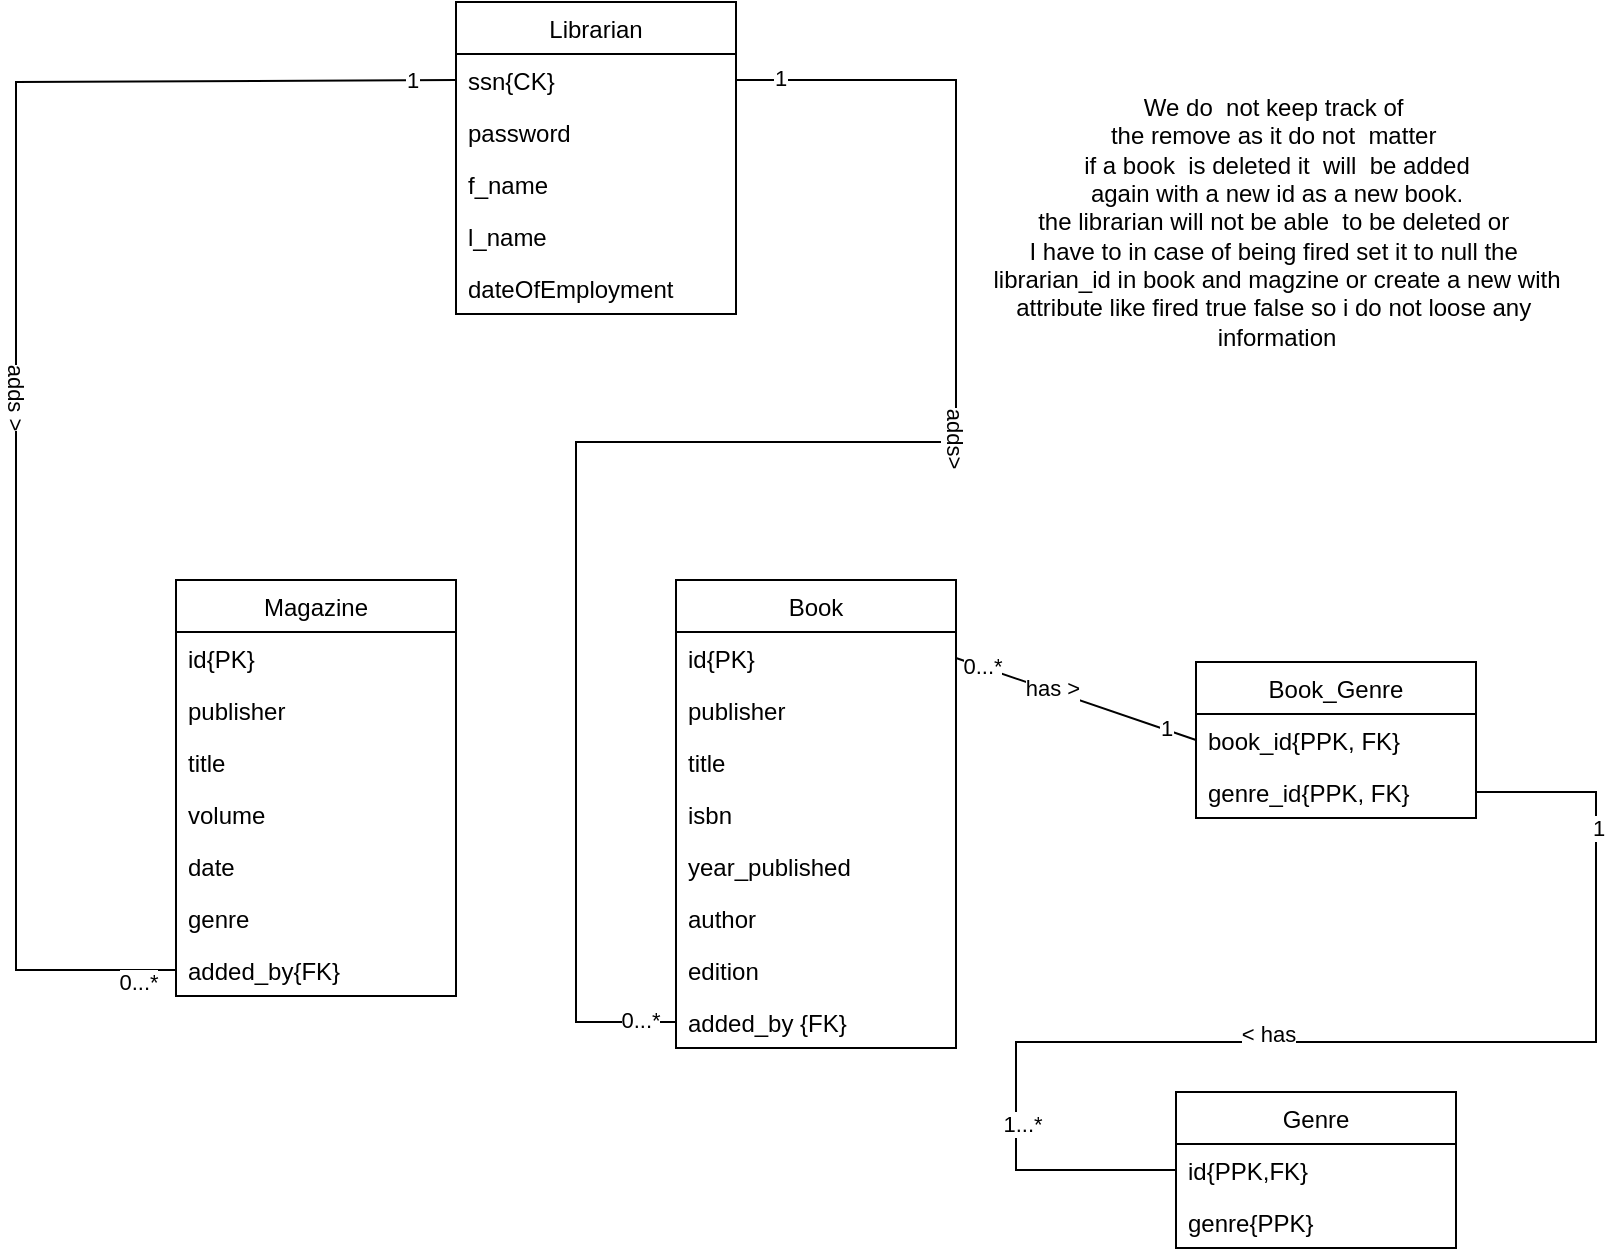<mxfile version="17.2.4" type="device"><diagram id="pBnnaY635bat9rIQ5Xoj" name="Page-1"><mxGraphModel dx="782" dy="531" grid="1" gridSize="10" guides="1" tooltips="1" connect="1" arrows="1" fold="1" page="1" pageScale="1" pageWidth="827" pageHeight="1169" math="0" shadow="0"><root><mxCell id="0"/><mxCell id="1" parent="0"/><mxCell id="LRM3OZ17cF5kAG16-ZhB-17" value="Librarian" style="swimlane;fontStyle=0;childLayout=stackLayout;horizontal=1;startSize=26;fillColor=none;horizontalStack=0;resizeParent=1;resizeParentMax=0;resizeLast=0;collapsible=1;marginBottom=0;" parent="1" vertex="1"><mxGeometry x="230" y="40" width="140" height="156" as="geometry"/></mxCell><mxCell id="LRM3OZ17cF5kAG16-ZhB-18" value="ssn{CK}" style="text;strokeColor=none;fillColor=none;align=left;verticalAlign=top;spacingLeft=4;spacingRight=4;overflow=hidden;rotatable=0;points=[[0,0.5],[1,0.5]];portConstraint=eastwest;" parent="LRM3OZ17cF5kAG16-ZhB-17" vertex="1"><mxGeometry y="26" width="140" height="26" as="geometry"/></mxCell><mxCell id="LRM3OZ17cF5kAG16-ZhB-19" value="password" style="text;strokeColor=none;fillColor=none;align=left;verticalAlign=top;spacingLeft=4;spacingRight=4;overflow=hidden;rotatable=0;points=[[0,0.5],[1,0.5]];portConstraint=eastwest;" parent="LRM3OZ17cF5kAG16-ZhB-17" vertex="1"><mxGeometry y="52" width="140" height="26" as="geometry"/></mxCell><mxCell id="LRM3OZ17cF5kAG16-ZhB-20" value="f_name" style="text;strokeColor=none;fillColor=none;align=left;verticalAlign=top;spacingLeft=4;spacingRight=4;overflow=hidden;rotatable=0;points=[[0,0.5],[1,0.5]];portConstraint=eastwest;" parent="LRM3OZ17cF5kAG16-ZhB-17" vertex="1"><mxGeometry y="78" width="140" height="26" as="geometry"/></mxCell><mxCell id="LRM3OZ17cF5kAG16-ZhB-21" value="l_name" style="text;strokeColor=none;fillColor=none;align=left;verticalAlign=top;spacingLeft=4;spacingRight=4;overflow=hidden;rotatable=0;points=[[0,0.5],[1,0.5]];portConstraint=eastwest;" parent="LRM3OZ17cF5kAG16-ZhB-17" vertex="1"><mxGeometry y="104" width="140" height="26" as="geometry"/></mxCell><mxCell id="LRM3OZ17cF5kAG16-ZhB-22" value="dateOfEmployment" style="text;strokeColor=none;fillColor=none;align=left;verticalAlign=top;spacingLeft=4;spacingRight=4;overflow=hidden;rotatable=0;points=[[0,0.5],[1,0.5]];portConstraint=eastwest;" parent="LRM3OZ17cF5kAG16-ZhB-17" vertex="1"><mxGeometry y="130" width="140" height="26" as="geometry"/></mxCell><mxCell id="LRM3OZ17cF5kAG16-ZhB-27" value="Magazine" style="swimlane;fontStyle=0;childLayout=stackLayout;horizontal=1;startSize=26;fillColor=none;horizontalStack=0;resizeParent=1;resizeParentMax=0;resizeLast=0;collapsible=1;marginBottom=0;" parent="1" vertex="1"><mxGeometry x="90" y="329" width="140" height="208" as="geometry"/></mxCell><mxCell id="LRM3OZ17cF5kAG16-ZhB-37" value="id{PK}" style="text;strokeColor=none;fillColor=none;align=left;verticalAlign=top;spacingLeft=4;spacingRight=4;overflow=hidden;rotatable=0;points=[[0,0.5],[1,0.5]];portConstraint=eastwest;" parent="LRM3OZ17cF5kAG16-ZhB-27" vertex="1"><mxGeometry y="26" width="140" height="26" as="geometry"/></mxCell><mxCell id="9z7Sbk5JkKnWlo-hn_0G-4" value="publisher" style="text;strokeColor=none;fillColor=none;align=left;verticalAlign=top;spacingLeft=4;spacingRight=4;overflow=hidden;rotatable=0;points=[[0,0.5],[1,0.5]];portConstraint=eastwest;" parent="LRM3OZ17cF5kAG16-ZhB-27" vertex="1"><mxGeometry y="52" width="140" height="26" as="geometry"/></mxCell><mxCell id="9z7Sbk5JkKnWlo-hn_0G-3" value="title" style="text;strokeColor=none;fillColor=none;align=left;verticalAlign=top;spacingLeft=4;spacingRight=4;overflow=hidden;rotatable=0;points=[[0,0.5],[1,0.5]];portConstraint=eastwest;" parent="LRM3OZ17cF5kAG16-ZhB-27" vertex="1"><mxGeometry y="78" width="140" height="26" as="geometry"/></mxCell><mxCell id="LRM3OZ17cF5kAG16-ZhB-28" value="volume" style="text;strokeColor=none;fillColor=none;align=left;verticalAlign=top;spacingLeft=4;spacingRight=4;overflow=hidden;rotatable=0;points=[[0,0.5],[1,0.5]];portConstraint=eastwest;" parent="LRM3OZ17cF5kAG16-ZhB-27" vertex="1"><mxGeometry y="104" width="140" height="26" as="geometry"/></mxCell><mxCell id="LRM3OZ17cF5kAG16-ZhB-29" value="date" style="text;strokeColor=none;fillColor=none;align=left;verticalAlign=top;spacingLeft=4;spacingRight=4;overflow=hidden;rotatable=0;points=[[0,0.5],[1,0.5]];portConstraint=eastwest;" parent="LRM3OZ17cF5kAG16-ZhB-27" vertex="1"><mxGeometry y="130" width="140" height="26" as="geometry"/></mxCell><mxCell id="kPQlZ6vxVxmkbVm7FWdy-1" value="genre" style="text;strokeColor=none;fillColor=none;align=left;verticalAlign=top;spacingLeft=4;spacingRight=4;overflow=hidden;rotatable=0;points=[[0,0.5],[1,0.5]];portConstraint=eastwest;" parent="LRM3OZ17cF5kAG16-ZhB-27" vertex="1"><mxGeometry y="156" width="140" height="26" as="geometry"/></mxCell><mxCell id="9z7Sbk5JkKnWlo-hn_0G-9" value="added_by{FK}" style="text;strokeColor=none;fillColor=none;align=left;verticalAlign=top;spacingLeft=4;spacingRight=4;overflow=hidden;rotatable=0;points=[[0,0.5],[1,0.5]];portConstraint=eastwest;" parent="LRM3OZ17cF5kAG16-ZhB-27" vertex="1"><mxGeometry y="182" width="140" height="26" as="geometry"/></mxCell><mxCell id="LRM3OZ17cF5kAG16-ZhB-30" value="Book" style="swimlane;fontStyle=0;childLayout=stackLayout;horizontal=1;startSize=26;fillColor=none;horizontalStack=0;resizeParent=1;resizeParentMax=0;resizeLast=0;collapsible=1;marginBottom=0;" parent="1" vertex="1"><mxGeometry x="340" y="329" width="140" height="234" as="geometry"/></mxCell><mxCell id="LRM3OZ17cF5kAG16-ZhB-38" value="id{PK}" style="text;strokeColor=none;fillColor=none;align=left;verticalAlign=top;spacingLeft=4;spacingRight=4;overflow=hidden;rotatable=0;points=[[0,0.5],[1,0.5]];portConstraint=eastwest;" parent="LRM3OZ17cF5kAG16-ZhB-30" vertex="1"><mxGeometry y="26" width="140" height="26" as="geometry"/></mxCell><mxCell id="9z7Sbk5JkKnWlo-hn_0G-7" value="publisher" style="text;strokeColor=none;fillColor=none;align=left;verticalAlign=top;spacingLeft=4;spacingRight=4;overflow=hidden;rotatable=0;points=[[0,0.5],[1,0.5]];portConstraint=eastwest;" parent="LRM3OZ17cF5kAG16-ZhB-30" vertex="1"><mxGeometry y="52" width="140" height="26" as="geometry"/></mxCell><mxCell id="9z7Sbk5JkKnWlo-hn_0G-6" value="title" style="text;strokeColor=none;fillColor=none;align=left;verticalAlign=top;spacingLeft=4;spacingRight=4;overflow=hidden;rotatable=0;points=[[0,0.5],[1,0.5]];portConstraint=eastwest;" parent="LRM3OZ17cF5kAG16-ZhB-30" vertex="1"><mxGeometry y="78" width="140" height="26" as="geometry"/></mxCell><mxCell id="LRM3OZ17cF5kAG16-ZhB-31" value="isbn" style="text;strokeColor=none;fillColor=none;align=left;verticalAlign=top;spacingLeft=4;spacingRight=4;overflow=hidden;rotatable=0;points=[[0,0.5],[1,0.5]];portConstraint=eastwest;" parent="LRM3OZ17cF5kAG16-ZhB-30" vertex="1"><mxGeometry y="104" width="140" height="26" as="geometry"/></mxCell><mxCell id="LRM3OZ17cF5kAG16-ZhB-32" value="year_published" style="text;strokeColor=none;fillColor=none;align=left;verticalAlign=top;spacingLeft=4;spacingRight=4;overflow=hidden;rotatable=0;points=[[0,0.5],[1,0.5]];portConstraint=eastwest;" parent="LRM3OZ17cF5kAG16-ZhB-30" vertex="1"><mxGeometry y="130" width="140" height="26" as="geometry"/></mxCell><mxCell id="LRM3OZ17cF5kAG16-ZhB-34" value="author" style="text;strokeColor=none;fillColor=none;align=left;verticalAlign=top;spacingLeft=4;spacingRight=4;overflow=hidden;rotatable=0;points=[[0,0.5],[1,0.5]];portConstraint=eastwest;" parent="LRM3OZ17cF5kAG16-ZhB-30" vertex="1"><mxGeometry y="156" width="140" height="26" as="geometry"/></mxCell><mxCell id="LRM3OZ17cF5kAG16-ZhB-35" value="edition" style="text;strokeColor=none;fillColor=none;align=left;verticalAlign=top;spacingLeft=4;spacingRight=4;overflow=hidden;rotatable=0;points=[[0,0.5],[1,0.5]];portConstraint=eastwest;" parent="LRM3OZ17cF5kAG16-ZhB-30" vertex="1"><mxGeometry y="182" width="140" height="26" as="geometry"/></mxCell><mxCell id="9z7Sbk5JkKnWlo-hn_0G-10" value="added_by {FK}" style="text;strokeColor=none;fillColor=none;align=left;verticalAlign=top;spacingLeft=4;spacingRight=4;overflow=hidden;rotatable=0;points=[[0,0.5],[1,0.5]];portConstraint=eastwest;" parent="LRM3OZ17cF5kAG16-ZhB-30" vertex="1"><mxGeometry y="208" width="140" height="26" as="geometry"/></mxCell><mxCell id="LRM3OZ17cF5kAG16-ZhB-70" value="Genre" style="swimlane;fontStyle=0;childLayout=stackLayout;horizontal=1;startSize=26;fillColor=none;horizontalStack=0;resizeParent=1;resizeParentMax=0;resizeLast=0;collapsible=1;marginBottom=0;" parent="1" vertex="1"><mxGeometry x="590" y="585" width="140" height="78" as="geometry"/></mxCell><mxCell id="LRM3OZ17cF5kAG16-ZhB-71" value="id{PPK,FK}" style="text;strokeColor=none;fillColor=none;align=left;verticalAlign=top;spacingLeft=4;spacingRight=4;overflow=hidden;rotatable=0;points=[[0,0.5],[1,0.5]];portConstraint=eastwest;" parent="LRM3OZ17cF5kAG16-ZhB-70" vertex="1"><mxGeometry y="26" width="140" height="26" as="geometry"/></mxCell><mxCell id="LRM3OZ17cF5kAG16-ZhB-72" value="genre{PPK}" style="text;strokeColor=none;fillColor=none;align=left;verticalAlign=top;spacingLeft=4;spacingRight=4;overflow=hidden;rotatable=0;points=[[0,0.5],[1,0.5]];portConstraint=eastwest;" parent="LRM3OZ17cF5kAG16-ZhB-70" vertex="1"><mxGeometry y="52" width="140" height="26" as="geometry"/></mxCell><mxCell id="9z7Sbk5JkKnWlo-hn_0G-8" value="" style="endArrow=none;html=1;rounded=0;entryX=0;entryY=0.5;entryDx=0;entryDy=0;exitX=0;exitY=0.5;exitDx=0;exitDy=0;" parent="1" source="9z7Sbk5JkKnWlo-hn_0G-9" target="LRM3OZ17cF5kAG16-ZhB-18" edge="1"><mxGeometry width="50" height="50" relative="1" as="geometry"><mxPoint x="20" y="390" as="sourcePoint"/><mxPoint x="430" y="250" as="targetPoint"/><Array as="points"><mxPoint x="10" y="524"/><mxPoint x="10" y="380"/><mxPoint x="10" y="80"/></Array></mxGeometry></mxCell><mxCell id="9z7Sbk5JkKnWlo-hn_0G-11" value="adds &amp;gt;" style="edgeLabel;html=1;align=center;verticalAlign=middle;resizable=0;points=[];rotation=90;" parent="9z7Sbk5JkKnWlo-hn_0G-8" vertex="1" connectable="0"><mxGeometry x="-0.013" relative="1" as="geometry"><mxPoint as="offset"/></mxGeometry></mxCell><mxCell id="9z7Sbk5JkKnWlo-hn_0G-12" value="1" style="edgeLabel;html=1;align=center;verticalAlign=middle;resizable=0;points=[];" parent="9z7Sbk5JkKnWlo-hn_0G-8" vertex="1" connectable="0"><mxGeometry x="0.94" relative="1" as="geometry"><mxPoint as="offset"/></mxGeometry></mxCell><mxCell id="9z7Sbk5JkKnWlo-hn_0G-13" value="0...*" style="edgeLabel;html=1;align=center;verticalAlign=middle;resizable=0;points=[];" parent="9z7Sbk5JkKnWlo-hn_0G-8" vertex="1" connectable="0"><mxGeometry x="-0.95" y="2" relative="1" as="geometry"><mxPoint x="-1" y="4" as="offset"/></mxGeometry></mxCell><mxCell id="9z7Sbk5JkKnWlo-hn_0G-14" value="" style="endArrow=none;html=1;rounded=0;entryX=1;entryY=0.5;entryDx=0;entryDy=0;exitX=0;exitY=0.5;exitDx=0;exitDy=0;" parent="1" source="9z7Sbk5JkKnWlo-hn_0G-10" target="LRM3OZ17cF5kAG16-ZhB-18" edge="1"><mxGeometry width="50" height="50" relative="1" as="geometry"><mxPoint x="360" y="200" as="sourcePoint"/><mxPoint x="410" y="150" as="targetPoint"/><Array as="points"><mxPoint x="290" y="550"/><mxPoint x="290" y="260"/><mxPoint x="480" y="260"/><mxPoint x="480" y="79"/></Array></mxGeometry></mxCell><mxCell id="9z7Sbk5JkKnWlo-hn_0G-15" value="adds&amp;gt;" style="edgeLabel;html=1;align=center;verticalAlign=middle;resizable=0;points=[];rotation=90;" parent="9z7Sbk5JkKnWlo-hn_0G-14" vertex="1" connectable="0"><mxGeometry x="0.297" relative="1" as="geometry"><mxPoint as="offset"/></mxGeometry></mxCell><mxCell id="9z7Sbk5JkKnWlo-hn_0G-16" value="1" style="edgeLabel;html=1;align=center;verticalAlign=middle;resizable=0;points=[];" parent="9z7Sbk5JkKnWlo-hn_0G-14" vertex="1" connectable="0"><mxGeometry x="0.947" y="-1" relative="1" as="geometry"><mxPoint as="offset"/></mxGeometry></mxCell><mxCell id="9z7Sbk5JkKnWlo-hn_0G-17" value="0...*" style="edgeLabel;html=1;align=center;verticalAlign=middle;resizable=0;points=[];" parent="9z7Sbk5JkKnWlo-hn_0G-14" vertex="1" connectable="0"><mxGeometry x="-0.956" y="-1" relative="1" as="geometry"><mxPoint as="offset"/></mxGeometry></mxCell><mxCell id="9z7Sbk5JkKnWlo-hn_0G-18" value="We do&amp;nbsp; not keep track of&amp;nbsp;&lt;br&gt;the remove as it do not&amp;nbsp; matter&amp;nbsp;&lt;br&gt;if a book&amp;nbsp; is deleted it&amp;nbsp; will&amp;nbsp; be added&lt;br&gt;again with a new id as a new book.&lt;br&gt;the librarian will not be able&amp;nbsp; to be deleted or&amp;nbsp;&lt;br&gt;I have to in case of being fired set it to null the&amp;nbsp;&lt;br&gt;librarian_id in book and magzine or create a new with&lt;br&gt;attribute like fired true false so i do not loose any&amp;nbsp;&lt;br&gt;information" style="text;html=1;align=center;verticalAlign=middle;resizable=0;points=[];autosize=1;strokeColor=none;fillColor=none;" parent="1" vertex="1"><mxGeometry x="490" y="85" width="300" height="130" as="geometry"/></mxCell><mxCell id="kPQlZ6vxVxmkbVm7FWdy-3" value="Book_Genre" style="swimlane;fontStyle=0;childLayout=stackLayout;horizontal=1;startSize=26;fillColor=none;horizontalStack=0;resizeParent=1;resizeParentMax=0;resizeLast=0;collapsible=1;marginBottom=0;" parent="1" vertex="1"><mxGeometry x="600" y="370" width="140" height="78" as="geometry"/></mxCell><mxCell id="kPQlZ6vxVxmkbVm7FWdy-4" value="book_id{PPK, FK}" style="text;strokeColor=none;fillColor=none;align=left;verticalAlign=top;spacingLeft=4;spacingRight=4;overflow=hidden;rotatable=0;points=[[0,0.5],[1,0.5]];portConstraint=eastwest;" parent="kPQlZ6vxVxmkbVm7FWdy-3" vertex="1"><mxGeometry y="26" width="140" height="26" as="geometry"/></mxCell><mxCell id="kPQlZ6vxVxmkbVm7FWdy-5" value="genre_id{PPK, FK}" style="text;strokeColor=none;fillColor=none;align=left;verticalAlign=top;spacingLeft=4;spacingRight=4;overflow=hidden;rotatable=0;points=[[0,0.5],[1,0.5]];portConstraint=eastwest;" parent="kPQlZ6vxVxmkbVm7FWdy-3" vertex="1"><mxGeometry y="52" width="140" height="26" as="geometry"/></mxCell><mxCell id="kPQlZ6vxVxmkbVm7FWdy-7" value="" style="endArrow=none;html=1;rounded=0;entryX=0;entryY=0.5;entryDx=0;entryDy=0;exitX=1;exitY=0.5;exitDx=0;exitDy=0;" parent="1" source="LRM3OZ17cF5kAG16-ZhB-38" target="kPQlZ6vxVxmkbVm7FWdy-4" edge="1"><mxGeometry width="50" height="50" relative="1" as="geometry"><mxPoint x="490" y="379" as="sourcePoint"/><mxPoint x="540" y="329" as="targetPoint"/></mxGeometry></mxCell><mxCell id="kPQlZ6vxVxmkbVm7FWdy-9" value="0...*" style="edgeLabel;html=1;align=center;verticalAlign=middle;resizable=0;points=[];" parent="kPQlZ6vxVxmkbVm7FWdy-7" vertex="1" connectable="0"><mxGeometry x="-0.771" y="1" relative="1" as="geometry"><mxPoint x="-1" as="offset"/></mxGeometry></mxCell><mxCell id="kPQlZ6vxVxmkbVm7FWdy-11" value="1" style="edgeLabel;html=1;align=center;verticalAlign=middle;resizable=0;points=[];" parent="kPQlZ6vxVxmkbVm7FWdy-7" vertex="1" connectable="0"><mxGeometry x="0.726" y="1" relative="1" as="geometry"><mxPoint x="1" as="offset"/></mxGeometry></mxCell><mxCell id="kPQlZ6vxVxmkbVm7FWdy-13" value="has &amp;gt;" style="edgeLabel;html=1;align=center;verticalAlign=middle;resizable=0;points=[];" parent="kPQlZ6vxVxmkbVm7FWdy-7" vertex="1" connectable="0"><mxGeometry x="-0.212" y="2" relative="1" as="geometry"><mxPoint as="offset"/></mxGeometry></mxCell><mxCell id="kPQlZ6vxVxmkbVm7FWdy-8" value="" style="endArrow=none;html=1;rounded=0;entryX=0;entryY=0.5;entryDx=0;entryDy=0;exitX=1;exitY=0.5;exitDx=0;exitDy=0;" parent="1" source="kPQlZ6vxVxmkbVm7FWdy-5" target="LRM3OZ17cF5kAG16-ZhB-71" edge="1"><mxGeometry width="50" height="50" relative="1" as="geometry"><mxPoint x="630" y="460" as="sourcePoint"/><mxPoint x="680" y="410" as="targetPoint"/><Array as="points"><mxPoint x="800" y="435"/><mxPoint x="800" y="560"/><mxPoint x="510" y="560"/><mxPoint x="510" y="624"/></Array></mxGeometry></mxCell><mxCell id="kPQlZ6vxVxmkbVm7FWdy-10" value="1...*" style="edgeLabel;html=1;align=center;verticalAlign=middle;resizable=0;points=[];" parent="kPQlZ6vxVxmkbVm7FWdy-8" vertex="1" connectable="0"><mxGeometry x="0.665" y="3" relative="1" as="geometry"><mxPoint as="offset"/></mxGeometry></mxCell><mxCell id="kPQlZ6vxVxmkbVm7FWdy-12" value="1" style="edgeLabel;html=1;align=center;verticalAlign=middle;resizable=0;points=[];" parent="kPQlZ6vxVxmkbVm7FWdy-8" vertex="1" connectable="0"><mxGeometry x="-0.749" y="1" relative="1" as="geometry"><mxPoint as="offset"/></mxGeometry></mxCell><mxCell id="kPQlZ6vxVxmkbVm7FWdy-14" value="&amp;lt; has" style="edgeLabel;html=1;align=center;verticalAlign=middle;resizable=0;points=[];" parent="kPQlZ6vxVxmkbVm7FWdy-8" vertex="1" connectable="0"><mxGeometry x="0.128" y="-4" relative="1" as="geometry"><mxPoint as="offset"/></mxGeometry></mxCell></root></mxGraphModel></diagram></mxfile>